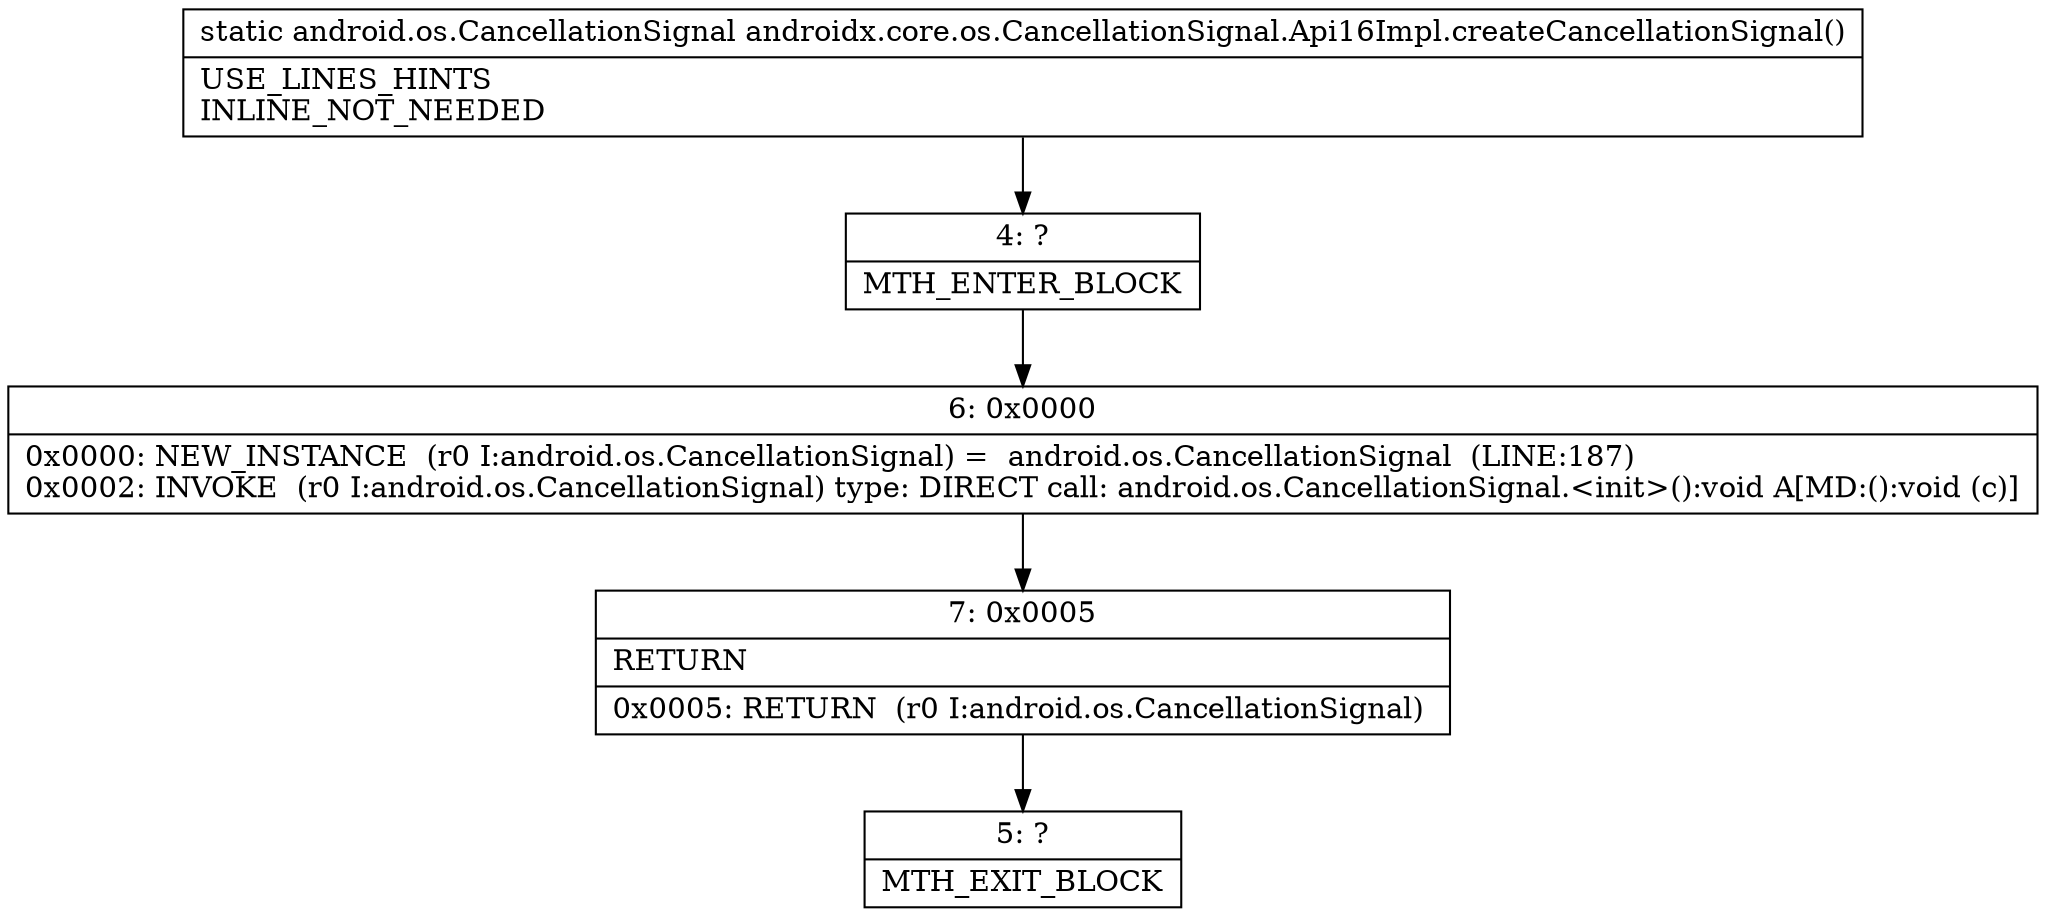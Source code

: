 digraph "CFG forandroidx.core.os.CancellationSignal.Api16Impl.createCancellationSignal()Landroid\/os\/CancellationSignal;" {
Node_4 [shape=record,label="{4\:\ ?|MTH_ENTER_BLOCK\l}"];
Node_6 [shape=record,label="{6\:\ 0x0000|0x0000: NEW_INSTANCE  (r0 I:android.os.CancellationSignal) =  android.os.CancellationSignal  (LINE:187)\l0x0002: INVOKE  (r0 I:android.os.CancellationSignal) type: DIRECT call: android.os.CancellationSignal.\<init\>():void A[MD:():void (c)]\l}"];
Node_7 [shape=record,label="{7\:\ 0x0005|RETURN\l|0x0005: RETURN  (r0 I:android.os.CancellationSignal) \l}"];
Node_5 [shape=record,label="{5\:\ ?|MTH_EXIT_BLOCK\l}"];
MethodNode[shape=record,label="{static android.os.CancellationSignal androidx.core.os.CancellationSignal.Api16Impl.createCancellationSignal()  | USE_LINES_HINTS\lINLINE_NOT_NEEDED\l}"];
MethodNode -> Node_4;Node_4 -> Node_6;
Node_6 -> Node_7;
Node_7 -> Node_5;
}

